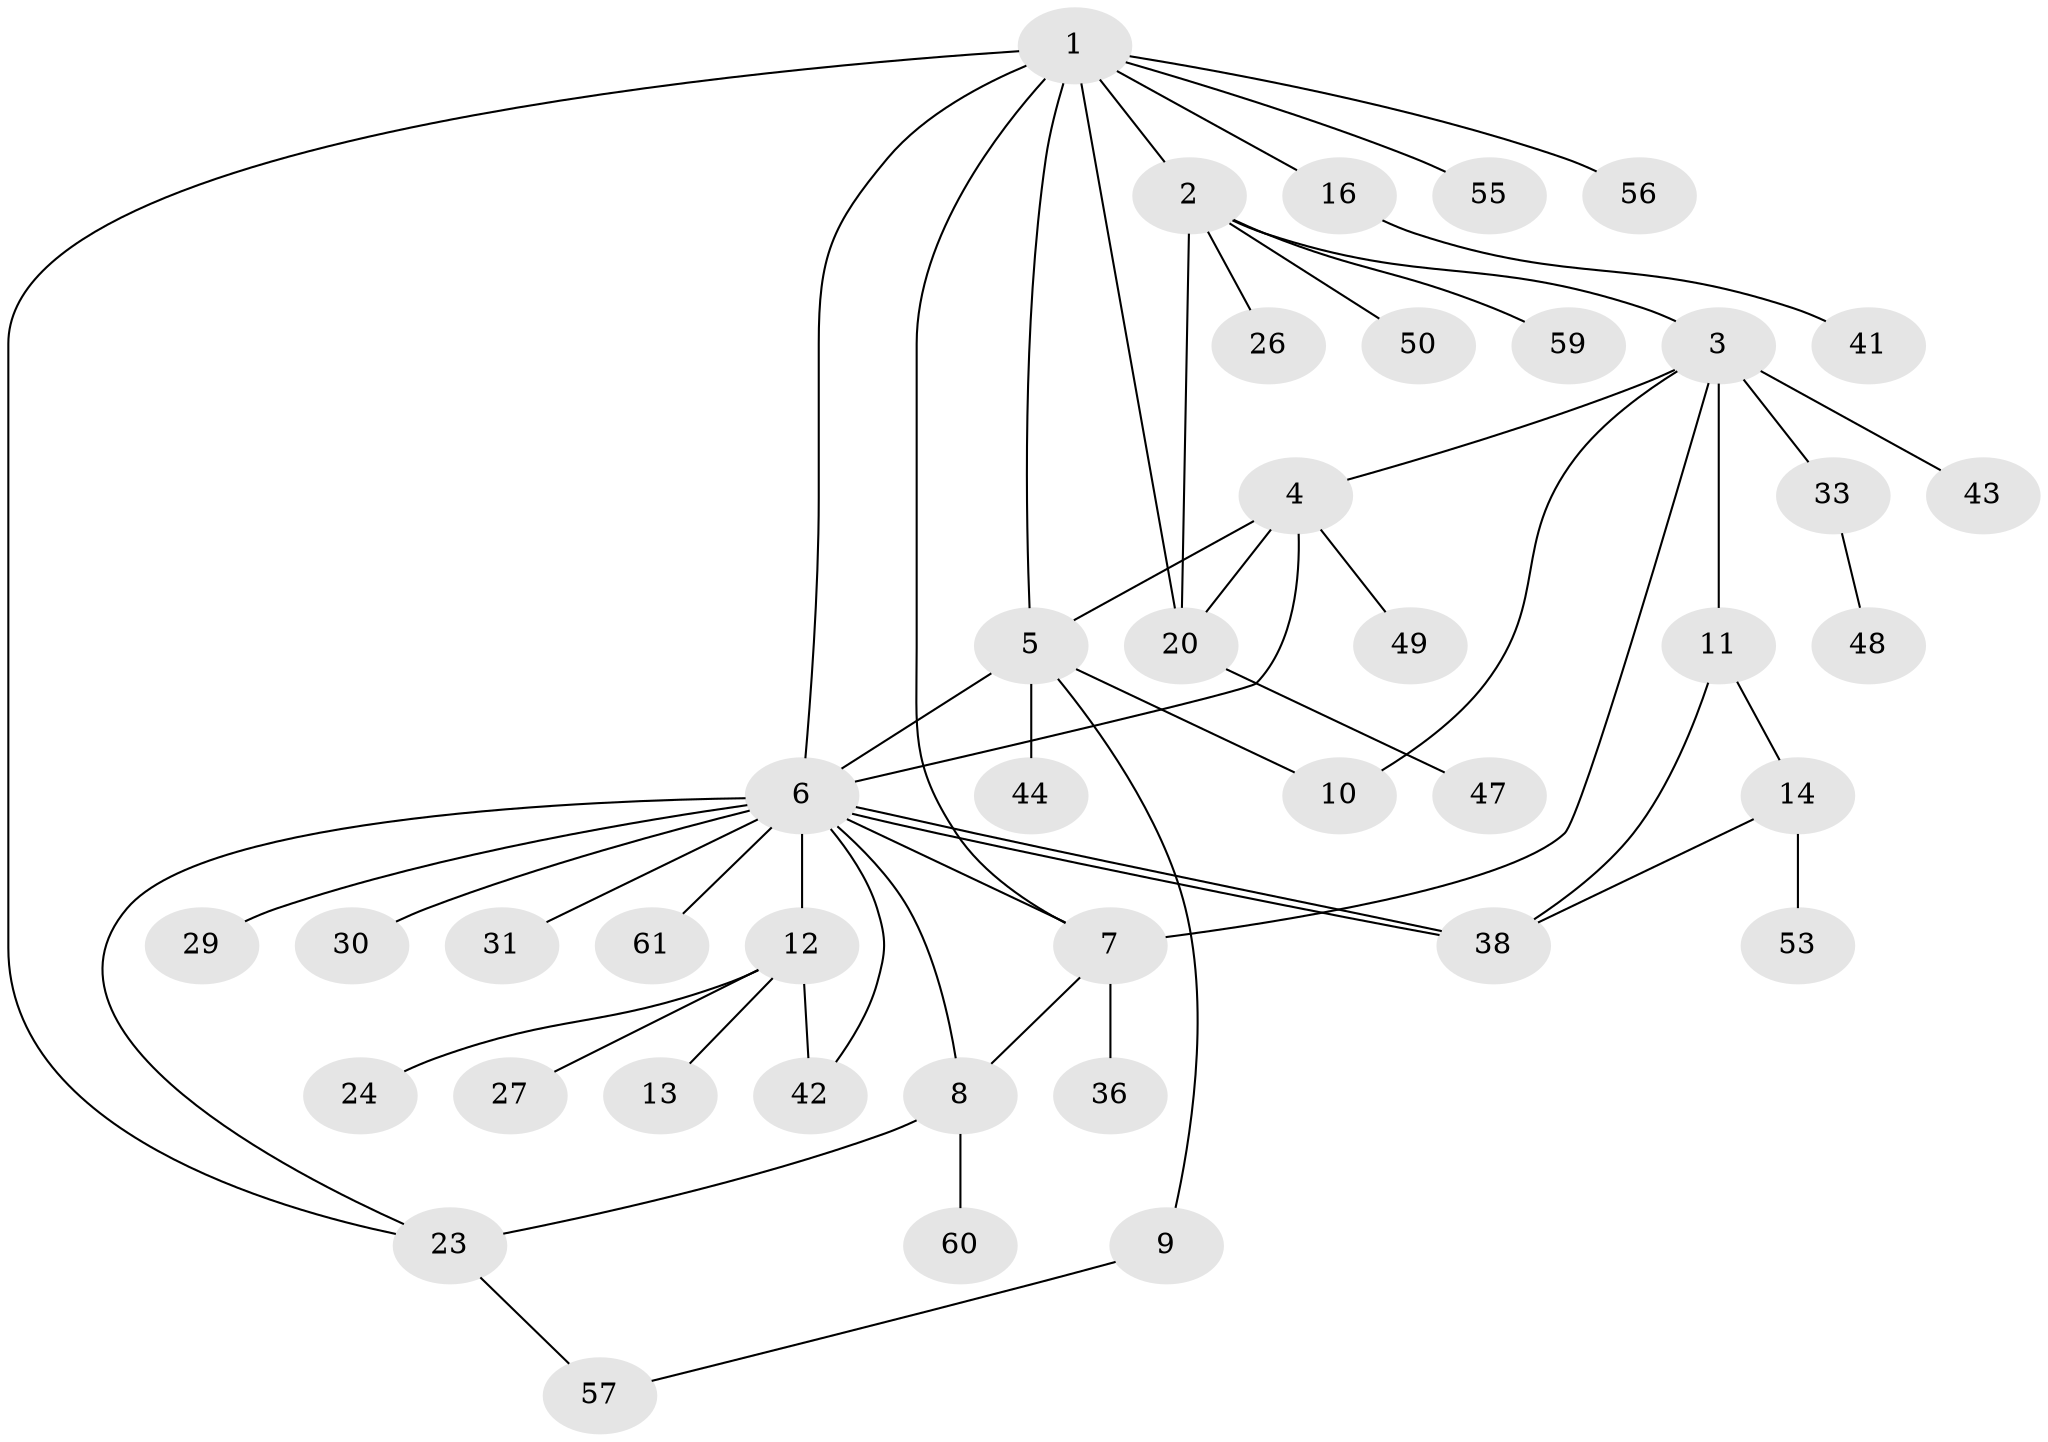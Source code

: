 // Generated by graph-tools (version 1.1) at 2025/23/03/03/25 07:23:49]
// undirected, 41 vertices, 56 edges
graph export_dot {
graph [start="1"]
  node [color=gray90,style=filled];
  1 [super="+18"];
  2 [super="+15"];
  3 [super="+17"];
  4 [super="+40"];
  5 [super="+34"];
  6 [super="+35"];
  7 [super="+54"];
  8 [super="+21"];
  9 [super="+32"];
  10 [super="+25"];
  11 [super="+45"];
  12 [super="+19"];
  13;
  14;
  16 [super="+22"];
  20 [super="+28"];
  23 [super="+51"];
  24;
  26 [super="+37"];
  27;
  29;
  30 [super="+58"];
  31 [super="+39"];
  33;
  36;
  38 [super="+52"];
  41;
  42;
  43 [super="+46"];
  44;
  47;
  48;
  49;
  50;
  53;
  55;
  56;
  57;
  59;
  60;
  61;
  1 -- 2;
  1 -- 5;
  1 -- 6;
  1 -- 7;
  1 -- 16;
  1 -- 23;
  1 -- 56;
  1 -- 55;
  1 -- 20;
  2 -- 3;
  2 -- 20 [weight=2];
  2 -- 26;
  2 -- 50;
  2 -- 59;
  3 -- 4;
  3 -- 7;
  3 -- 11;
  3 -- 33;
  3 -- 43;
  3 -- 10;
  4 -- 5;
  4 -- 6;
  4 -- 49;
  4 -- 20;
  5 -- 9;
  5 -- 10;
  5 -- 44;
  5 -- 6;
  6 -- 7;
  6 -- 8;
  6 -- 12;
  6 -- 23;
  6 -- 29;
  6 -- 30;
  6 -- 31;
  6 -- 38;
  6 -- 38;
  6 -- 42;
  6 -- 61;
  7 -- 36;
  7 -- 8;
  8 -- 23;
  8 -- 60;
  9 -- 57;
  11 -- 14;
  11 -- 38;
  12 -- 13;
  12 -- 24;
  12 -- 27;
  12 -- 42;
  14 -- 38;
  14 -- 53;
  16 -- 41;
  20 -- 47;
  23 -- 57;
  33 -- 48;
}
